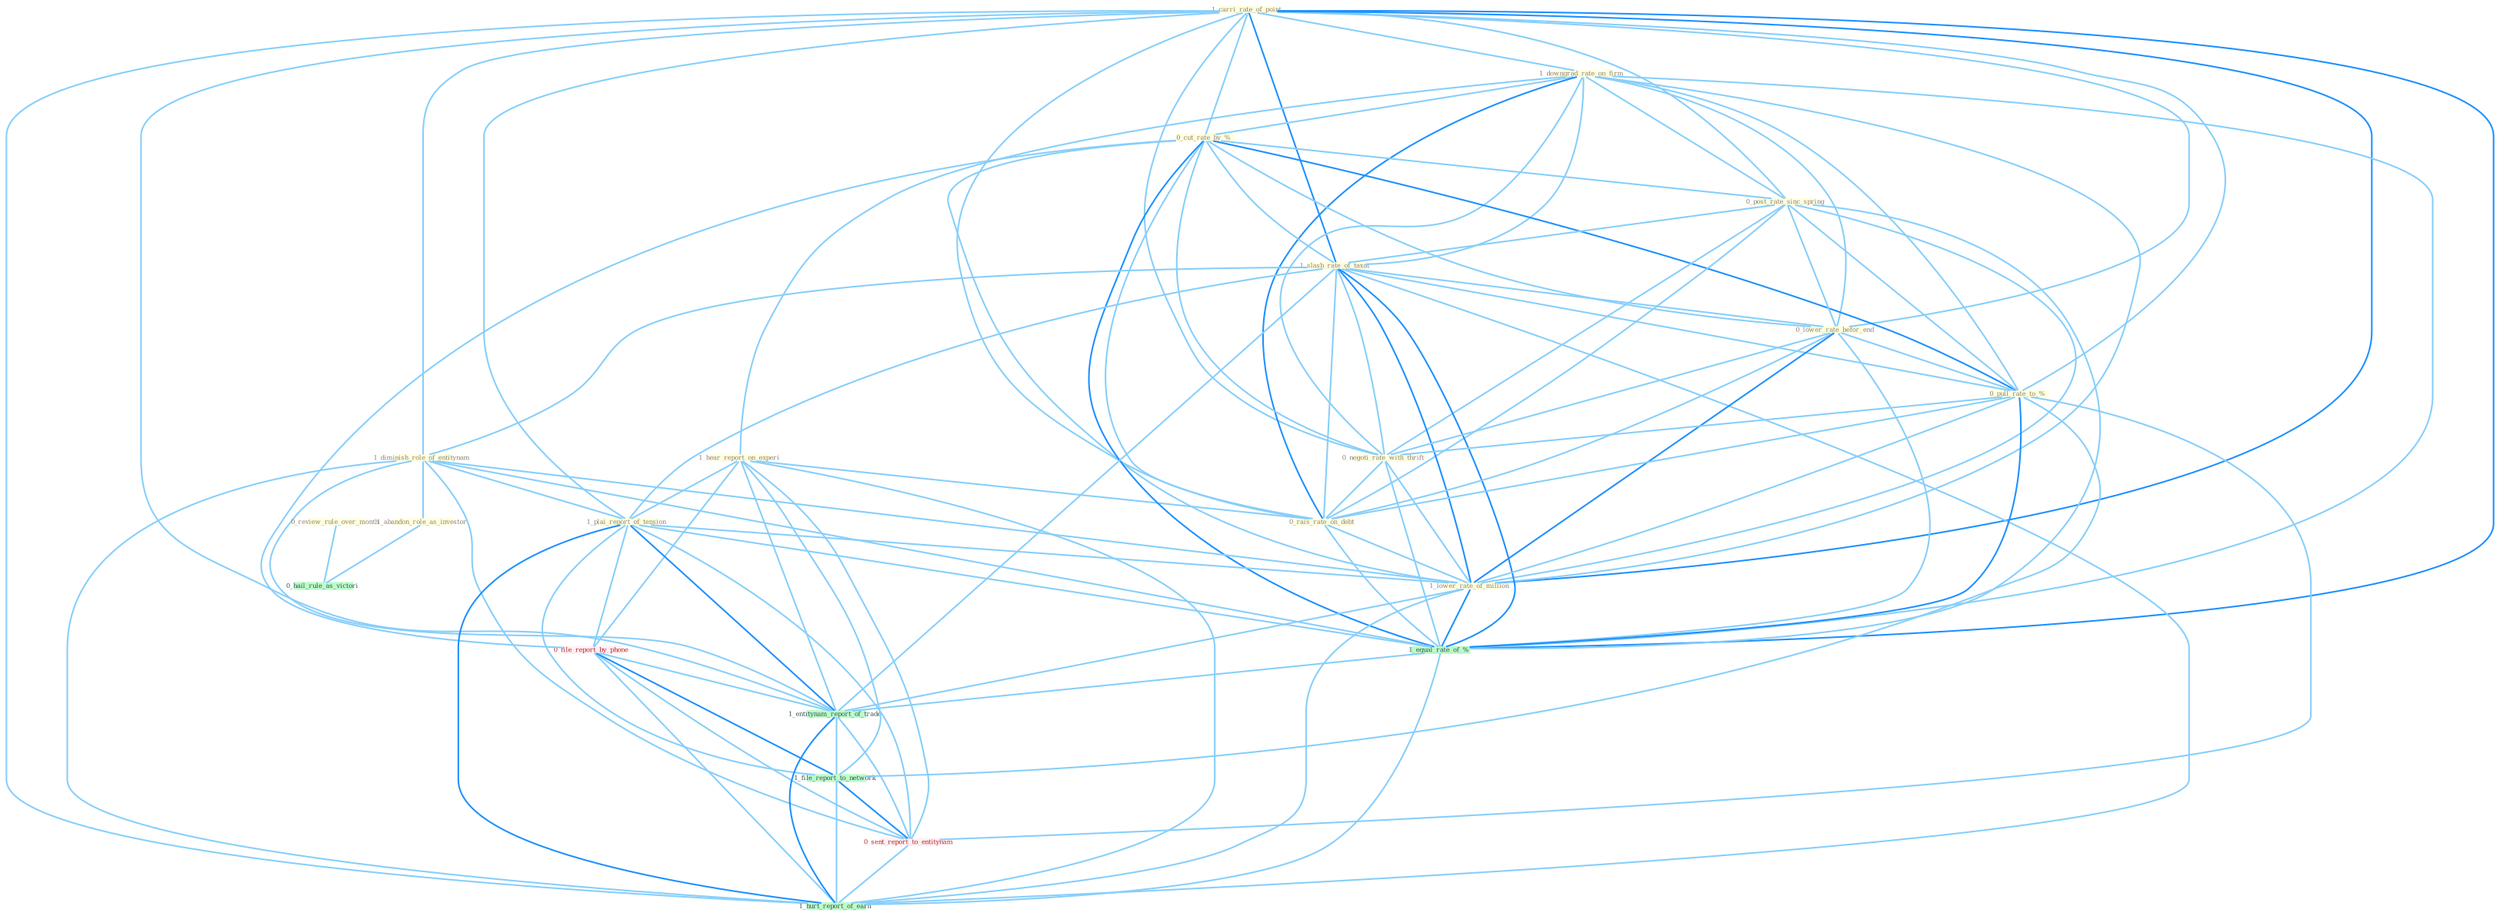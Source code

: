 Graph G{ 
    node
    [shape=polygon,style=filled,width=.5,height=.06,color="#BDFCC9",fixedsize=true,fontsize=4,
    fontcolor="#2f4f4f"];
    {node
    [color="#ffffe0", fontcolor="#8b7d6b"] "1_carri_rate_of_point " "1_downgrad_rate_on_firm " "1_hear_report_on_experi " "0_cut_rate_by_% " "0_post_rate_sinc_spring " "1_slash_rate_of_taxat " "0_lower_rate_befor_end " "1_diminish_role_of_entitynam " "1_plai_report_of_tension " "1_abandon_role_as_investor " "0_pull_rate_to_% " "0_negoti_rate_with_thrift " "0_review_rule_over_month " "0_rais_rate_on_debt " "1_lower_rate_of_million "}
{node [color="#fff0f5", fontcolor="#b22222"] "0_file_report_by_phone " "0_sent_report_to_entitynam "}
edge [color="#B0E2FF"];

	"1_carri_rate_of_point " -- "1_downgrad_rate_on_firm " [w="1", color="#87cefa" ];
	"1_carri_rate_of_point " -- "0_cut_rate_by_% " [w="1", color="#87cefa" ];
	"1_carri_rate_of_point " -- "0_post_rate_sinc_spring " [w="1", color="#87cefa" ];
	"1_carri_rate_of_point " -- "1_slash_rate_of_taxat " [w="2", color="#1e90ff" , len=0.8];
	"1_carri_rate_of_point " -- "0_lower_rate_befor_end " [w="1", color="#87cefa" ];
	"1_carri_rate_of_point " -- "1_diminish_role_of_entitynam " [w="1", color="#87cefa" ];
	"1_carri_rate_of_point " -- "1_plai_report_of_tension " [w="1", color="#87cefa" ];
	"1_carri_rate_of_point " -- "0_pull_rate_to_% " [w="1", color="#87cefa" ];
	"1_carri_rate_of_point " -- "0_negoti_rate_with_thrift " [w="1", color="#87cefa" ];
	"1_carri_rate_of_point " -- "0_rais_rate_on_debt " [w="1", color="#87cefa" ];
	"1_carri_rate_of_point " -- "1_lower_rate_of_million " [w="2", color="#1e90ff" , len=0.8];
	"1_carri_rate_of_point " -- "1_equal_rate_of_% " [w="2", color="#1e90ff" , len=0.8];
	"1_carri_rate_of_point " -- "1_entitynam_report_of_trade " [w="1", color="#87cefa" ];
	"1_carri_rate_of_point " -- "1_hurt_report_of_earn " [w="1", color="#87cefa" ];
	"1_downgrad_rate_on_firm " -- "1_hear_report_on_experi " [w="1", color="#87cefa" ];
	"1_downgrad_rate_on_firm " -- "0_cut_rate_by_% " [w="1", color="#87cefa" ];
	"1_downgrad_rate_on_firm " -- "0_post_rate_sinc_spring " [w="1", color="#87cefa" ];
	"1_downgrad_rate_on_firm " -- "1_slash_rate_of_taxat " [w="1", color="#87cefa" ];
	"1_downgrad_rate_on_firm " -- "0_lower_rate_befor_end " [w="1", color="#87cefa" ];
	"1_downgrad_rate_on_firm " -- "0_pull_rate_to_% " [w="1", color="#87cefa" ];
	"1_downgrad_rate_on_firm " -- "0_negoti_rate_with_thrift " [w="1", color="#87cefa" ];
	"1_downgrad_rate_on_firm " -- "0_rais_rate_on_debt " [w="2", color="#1e90ff" , len=0.8];
	"1_downgrad_rate_on_firm " -- "1_lower_rate_of_million " [w="1", color="#87cefa" ];
	"1_downgrad_rate_on_firm " -- "1_equal_rate_of_% " [w="1", color="#87cefa" ];
	"1_hear_report_on_experi " -- "1_plai_report_of_tension " [w="1", color="#87cefa" ];
	"1_hear_report_on_experi " -- "0_rais_rate_on_debt " [w="1", color="#87cefa" ];
	"1_hear_report_on_experi " -- "0_file_report_by_phone " [w="1", color="#87cefa" ];
	"1_hear_report_on_experi " -- "1_entitynam_report_of_trade " [w="1", color="#87cefa" ];
	"1_hear_report_on_experi " -- "1_file_report_to_network " [w="1", color="#87cefa" ];
	"1_hear_report_on_experi " -- "0_sent_report_to_entitynam " [w="1", color="#87cefa" ];
	"1_hear_report_on_experi " -- "1_hurt_report_of_earn " [w="1", color="#87cefa" ];
	"0_cut_rate_by_% " -- "0_post_rate_sinc_spring " [w="1", color="#87cefa" ];
	"0_cut_rate_by_% " -- "1_slash_rate_of_taxat " [w="1", color="#87cefa" ];
	"0_cut_rate_by_% " -- "0_lower_rate_befor_end " [w="1", color="#87cefa" ];
	"0_cut_rate_by_% " -- "0_pull_rate_to_% " [w="2", color="#1e90ff" , len=0.8];
	"0_cut_rate_by_% " -- "0_negoti_rate_with_thrift " [w="1", color="#87cefa" ];
	"0_cut_rate_by_% " -- "0_rais_rate_on_debt " [w="1", color="#87cefa" ];
	"0_cut_rate_by_% " -- "1_lower_rate_of_million " [w="1", color="#87cefa" ];
	"0_cut_rate_by_% " -- "0_file_report_by_phone " [w="1", color="#87cefa" ];
	"0_cut_rate_by_% " -- "1_equal_rate_of_% " [w="2", color="#1e90ff" , len=0.8];
	"0_post_rate_sinc_spring " -- "1_slash_rate_of_taxat " [w="1", color="#87cefa" ];
	"0_post_rate_sinc_spring " -- "0_lower_rate_befor_end " [w="1", color="#87cefa" ];
	"0_post_rate_sinc_spring " -- "0_pull_rate_to_% " [w="1", color="#87cefa" ];
	"0_post_rate_sinc_spring " -- "0_negoti_rate_with_thrift " [w="1", color="#87cefa" ];
	"0_post_rate_sinc_spring " -- "0_rais_rate_on_debt " [w="1", color="#87cefa" ];
	"0_post_rate_sinc_spring " -- "1_lower_rate_of_million " [w="1", color="#87cefa" ];
	"0_post_rate_sinc_spring " -- "1_equal_rate_of_% " [w="1", color="#87cefa" ];
	"1_slash_rate_of_taxat " -- "0_lower_rate_befor_end " [w="1", color="#87cefa" ];
	"1_slash_rate_of_taxat " -- "1_diminish_role_of_entitynam " [w="1", color="#87cefa" ];
	"1_slash_rate_of_taxat " -- "1_plai_report_of_tension " [w="1", color="#87cefa" ];
	"1_slash_rate_of_taxat " -- "0_pull_rate_to_% " [w="1", color="#87cefa" ];
	"1_slash_rate_of_taxat " -- "0_negoti_rate_with_thrift " [w="1", color="#87cefa" ];
	"1_slash_rate_of_taxat " -- "0_rais_rate_on_debt " [w="1", color="#87cefa" ];
	"1_slash_rate_of_taxat " -- "1_lower_rate_of_million " [w="2", color="#1e90ff" , len=0.8];
	"1_slash_rate_of_taxat " -- "1_equal_rate_of_% " [w="2", color="#1e90ff" , len=0.8];
	"1_slash_rate_of_taxat " -- "1_entitynam_report_of_trade " [w="1", color="#87cefa" ];
	"1_slash_rate_of_taxat " -- "1_hurt_report_of_earn " [w="1", color="#87cefa" ];
	"0_lower_rate_befor_end " -- "0_pull_rate_to_% " [w="1", color="#87cefa" ];
	"0_lower_rate_befor_end " -- "0_negoti_rate_with_thrift " [w="1", color="#87cefa" ];
	"0_lower_rate_befor_end " -- "0_rais_rate_on_debt " [w="1", color="#87cefa" ];
	"0_lower_rate_befor_end " -- "1_lower_rate_of_million " [w="2", color="#1e90ff" , len=0.8];
	"0_lower_rate_befor_end " -- "1_equal_rate_of_% " [w="1", color="#87cefa" ];
	"1_diminish_role_of_entitynam " -- "1_plai_report_of_tension " [w="1", color="#87cefa" ];
	"1_diminish_role_of_entitynam " -- "1_abandon_role_as_investor " [w="1", color="#87cefa" ];
	"1_diminish_role_of_entitynam " -- "1_lower_rate_of_million " [w="1", color="#87cefa" ];
	"1_diminish_role_of_entitynam " -- "1_equal_rate_of_% " [w="1", color="#87cefa" ];
	"1_diminish_role_of_entitynam " -- "1_entitynam_report_of_trade " [w="1", color="#87cefa" ];
	"1_diminish_role_of_entitynam " -- "0_sent_report_to_entitynam " [w="1", color="#87cefa" ];
	"1_diminish_role_of_entitynam " -- "1_hurt_report_of_earn " [w="1", color="#87cefa" ];
	"1_plai_report_of_tension " -- "1_lower_rate_of_million " [w="1", color="#87cefa" ];
	"1_plai_report_of_tension " -- "0_file_report_by_phone " [w="1", color="#87cefa" ];
	"1_plai_report_of_tension " -- "1_equal_rate_of_% " [w="1", color="#87cefa" ];
	"1_plai_report_of_tension " -- "1_entitynam_report_of_trade " [w="2", color="#1e90ff" , len=0.8];
	"1_plai_report_of_tension " -- "1_file_report_to_network " [w="1", color="#87cefa" ];
	"1_plai_report_of_tension " -- "0_sent_report_to_entitynam " [w="1", color="#87cefa" ];
	"1_plai_report_of_tension " -- "1_hurt_report_of_earn " [w="2", color="#1e90ff" , len=0.8];
	"1_abandon_role_as_investor " -- "0_hail_rule_as_victori " [w="1", color="#87cefa" ];
	"0_pull_rate_to_% " -- "0_negoti_rate_with_thrift " [w="1", color="#87cefa" ];
	"0_pull_rate_to_% " -- "0_rais_rate_on_debt " [w="1", color="#87cefa" ];
	"0_pull_rate_to_% " -- "1_lower_rate_of_million " [w="1", color="#87cefa" ];
	"0_pull_rate_to_% " -- "1_equal_rate_of_% " [w="2", color="#1e90ff" , len=0.8];
	"0_pull_rate_to_% " -- "1_file_report_to_network " [w="1", color="#87cefa" ];
	"0_pull_rate_to_% " -- "0_sent_report_to_entitynam " [w="1", color="#87cefa" ];
	"0_negoti_rate_with_thrift " -- "0_rais_rate_on_debt " [w="1", color="#87cefa" ];
	"0_negoti_rate_with_thrift " -- "1_lower_rate_of_million " [w="1", color="#87cefa" ];
	"0_negoti_rate_with_thrift " -- "1_equal_rate_of_% " [w="1", color="#87cefa" ];
	"0_review_rule_over_month " -- "0_hail_rule_as_victori " [w="1", color="#87cefa" ];
	"0_rais_rate_on_debt " -- "1_lower_rate_of_million " [w="1", color="#87cefa" ];
	"0_rais_rate_on_debt " -- "1_equal_rate_of_% " [w="1", color="#87cefa" ];
	"1_lower_rate_of_million " -- "1_equal_rate_of_% " [w="2", color="#1e90ff" , len=0.8];
	"1_lower_rate_of_million " -- "1_entitynam_report_of_trade " [w="1", color="#87cefa" ];
	"1_lower_rate_of_million " -- "1_hurt_report_of_earn " [w="1", color="#87cefa" ];
	"0_file_report_by_phone " -- "1_entitynam_report_of_trade " [w="1", color="#87cefa" ];
	"0_file_report_by_phone " -- "1_file_report_to_network " [w="2", color="#1e90ff" , len=0.8];
	"0_file_report_by_phone " -- "0_sent_report_to_entitynam " [w="1", color="#87cefa" ];
	"0_file_report_by_phone " -- "1_hurt_report_of_earn " [w="1", color="#87cefa" ];
	"1_equal_rate_of_% " -- "1_entitynam_report_of_trade " [w="1", color="#87cefa" ];
	"1_equal_rate_of_% " -- "1_hurt_report_of_earn " [w="1", color="#87cefa" ];
	"1_entitynam_report_of_trade " -- "1_file_report_to_network " [w="1", color="#87cefa" ];
	"1_entitynam_report_of_trade " -- "0_sent_report_to_entitynam " [w="1", color="#87cefa" ];
	"1_entitynam_report_of_trade " -- "1_hurt_report_of_earn " [w="2", color="#1e90ff" , len=0.8];
	"1_file_report_to_network " -- "0_sent_report_to_entitynam " [w="2", color="#1e90ff" , len=0.8];
	"1_file_report_to_network " -- "1_hurt_report_of_earn " [w="1", color="#87cefa" ];
	"0_sent_report_to_entitynam " -- "1_hurt_report_of_earn " [w="1", color="#87cefa" ];
}